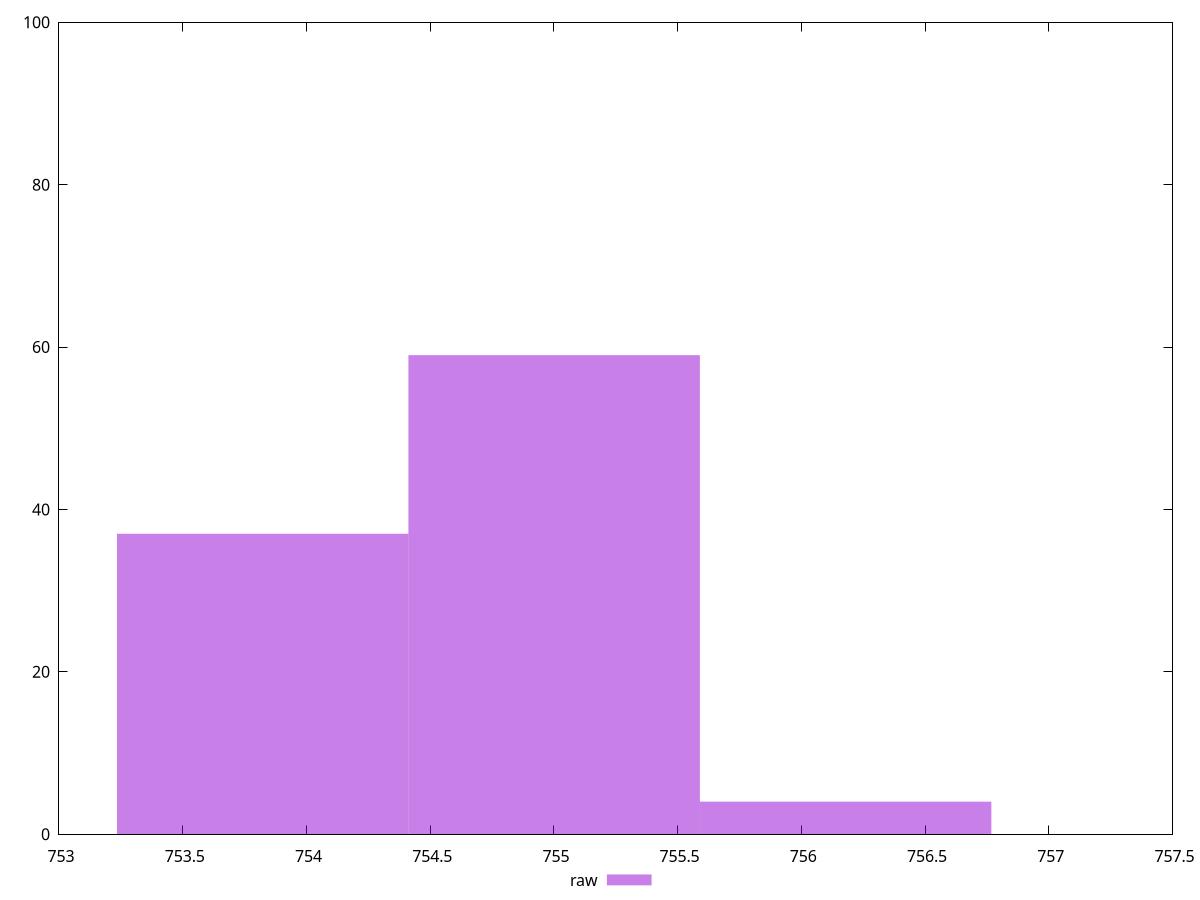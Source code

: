 reset
set terminal svg size 640, 490 enhanced background rgb 'white'
set output "report_00007_2020-12-11T15:55:29.892Z/uses-rel-preload/samples/pages+cached+noexternal+nocss/raw/histogram.svg"

$raw <<EOF
755.0010705249723 59
753.8232217410019 37
756.1789193089426 4
EOF

set key outside below
set boxwidth 1.1778487839703156
set yrange [0:100]
set style fill transparent solid 0.5 noborder

plot \
  $raw title "raw" with boxes, \


reset